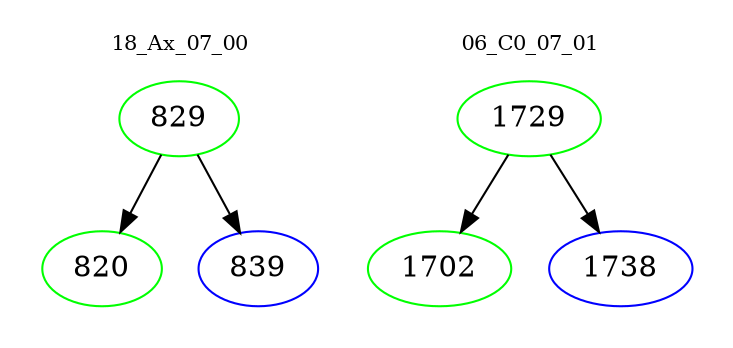 digraph{
subgraph cluster_0 {
color = white
label = "18_Ax_07_00";
fontsize=10;
T0_829 [label="829", color="green"]
T0_829 -> T0_820 [color="black"]
T0_820 [label="820", color="green"]
T0_829 -> T0_839 [color="black"]
T0_839 [label="839", color="blue"]
}
subgraph cluster_1 {
color = white
label = "06_C0_07_01";
fontsize=10;
T1_1729 [label="1729", color="green"]
T1_1729 -> T1_1702 [color="black"]
T1_1702 [label="1702", color="green"]
T1_1729 -> T1_1738 [color="black"]
T1_1738 [label="1738", color="blue"]
}
}
